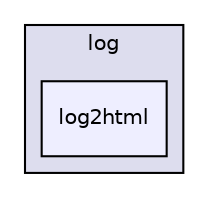 digraph "/Users/zoltan/git/OKW/log2html/src/main/java/okw/log/log2html" {
  compound=true
  node [ fontsize="10", fontname="Helvetica"];
  edge [ labelfontsize="10", labelfontname="Helvetica"];
  subgraph clusterdir_ca26d802d000d319dfd82bdb0a90faf5 {
    graph [ bgcolor="#ddddee", pencolor="black", label="log" fontname="Helvetica", fontsize="10", URL="dir_ca26d802d000d319dfd82bdb0a90faf5.html"]
  dir_7280f62ee8aac9fc3390a3e902c97284 [shape=box, label="log2html", style="filled", fillcolor="#eeeeff", pencolor="black", URL="dir_7280f62ee8aac9fc3390a3e902c97284.html"];
  }
}
